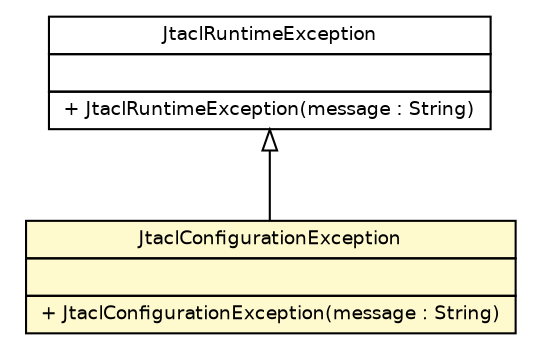#!/usr/local/bin/dot
#
# Class diagram 
# Generated by UmlGraph version 4.6 (http://www.spinellis.gr/sw/umlgraph)
#

digraph G {
	edge [fontname="Helvetica",fontsize=10,labelfontname="Helvetica",labelfontsize=10];
	node [fontname="Helvetica",fontsize=10,shape=plaintext];
	// fr.univrennes1.cri.jtacl.core.exceptions.JtaclConfigurationException
	c4950 [label=<<table border="0" cellborder="1" cellspacing="0" cellpadding="2" port="p" bgcolor="lemonChiffon" href="./JtaclConfigurationException.html">
		<tr><td><table border="0" cellspacing="0" cellpadding="1">
			<tr><td> JtaclConfigurationException </td></tr>
		</table></td></tr>
		<tr><td><table border="0" cellspacing="0" cellpadding="1">
			<tr><td align="left">  </td></tr>
		</table></td></tr>
		<tr><td><table border="0" cellspacing="0" cellpadding="1">
			<tr><td align="left"> + JtaclConfigurationException(message : String) </td></tr>
		</table></td></tr>
		</table>>, fontname="Helvetica", fontcolor="black", fontsize=9.0];
	// fr.univrennes1.cri.jtacl.core.exceptions.JtaclRuntimeException
	c4954 [label=<<table border="0" cellborder="1" cellspacing="0" cellpadding="2" port="p" href="./JtaclRuntimeException.html">
		<tr><td><table border="0" cellspacing="0" cellpadding="1">
			<tr><td> JtaclRuntimeException </td></tr>
		</table></td></tr>
		<tr><td><table border="0" cellspacing="0" cellpadding="1">
			<tr><td align="left">  </td></tr>
		</table></td></tr>
		<tr><td><table border="0" cellspacing="0" cellpadding="1">
			<tr><td align="left"> + JtaclRuntimeException(message : String) </td></tr>
		</table></td></tr>
		</table>>, fontname="Helvetica", fontcolor="black", fontsize=9.0];
	//fr.univrennes1.cri.jtacl.core.exceptions.JtaclConfigurationException extends fr.univrennes1.cri.jtacl.core.exceptions.JtaclRuntimeException
	c4954:p -> c4950:p [dir=back,arrowtail=empty];
}

